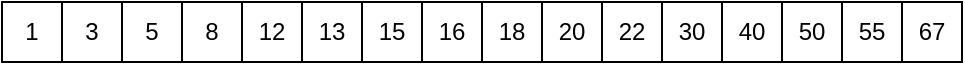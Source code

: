 <mxfile version="20.8.5" type="github">
  <diagram id="xb8P4gNRCWOiyWY3lECt" name="第 1 页">
    <mxGraphModel dx="1434" dy="1078" grid="0" gridSize="10" guides="1" tooltips="1" connect="1" arrows="1" fold="1" page="1" pageScale="1" pageWidth="827" pageHeight="1169" math="0" shadow="0">
      <root>
        <mxCell id="0" />
        <mxCell id="1" parent="0" />
        <mxCell id="TwxXEa0ajLt5vSesdO_o-12" value="1" style="whiteSpace=wrap;html=1;aspect=fixed;direction=south;" vertex="1" parent="1">
          <mxGeometry width="30" height="30" as="geometry" />
        </mxCell>
        <mxCell id="TwxXEa0ajLt5vSesdO_o-13" value="3" style="whiteSpace=wrap;html=1;aspect=fixed;direction=south;" vertex="1" parent="1">
          <mxGeometry x="30" width="30" height="30" as="geometry" />
        </mxCell>
        <mxCell id="TwxXEa0ajLt5vSesdO_o-14" value="5" style="whiteSpace=wrap;html=1;aspect=fixed;direction=south;" vertex="1" parent="1">
          <mxGeometry x="60" width="30" height="30" as="geometry" />
        </mxCell>
        <mxCell id="TwxXEa0ajLt5vSesdO_o-15" value="8" style="whiteSpace=wrap;html=1;aspect=fixed;direction=south;" vertex="1" parent="1">
          <mxGeometry x="90" width="30" height="30" as="geometry" />
        </mxCell>
        <mxCell id="TwxXEa0ajLt5vSesdO_o-16" value="12" style="whiteSpace=wrap;html=1;aspect=fixed;direction=south;" vertex="1" parent="1">
          <mxGeometry x="120" width="30" height="30" as="geometry" />
        </mxCell>
        <mxCell id="TwxXEa0ajLt5vSesdO_o-17" value="13" style="whiteSpace=wrap;html=1;aspect=fixed;direction=south;" vertex="1" parent="1">
          <mxGeometry x="150" width="30" height="30" as="geometry" />
        </mxCell>
        <mxCell id="TwxXEa0ajLt5vSesdO_o-18" value="15" style="whiteSpace=wrap;html=1;aspect=fixed;direction=south;" vertex="1" parent="1">
          <mxGeometry x="180" width="30" height="30" as="geometry" />
        </mxCell>
        <mxCell id="TwxXEa0ajLt5vSesdO_o-19" value="16" style="whiteSpace=wrap;html=1;aspect=fixed;direction=south;" vertex="1" parent="1">
          <mxGeometry x="210" width="30" height="30" as="geometry" />
        </mxCell>
        <mxCell id="TwxXEa0ajLt5vSesdO_o-20" value="18" style="whiteSpace=wrap;html=1;aspect=fixed;direction=south;" vertex="1" parent="1">
          <mxGeometry x="240" width="30" height="30" as="geometry" />
        </mxCell>
        <mxCell id="TwxXEa0ajLt5vSesdO_o-21" value="20" style="whiteSpace=wrap;html=1;aspect=fixed;direction=south;" vertex="1" parent="1">
          <mxGeometry x="270" width="30" height="30" as="geometry" />
        </mxCell>
        <mxCell id="TwxXEa0ajLt5vSesdO_o-22" value="22" style="whiteSpace=wrap;html=1;aspect=fixed;direction=south;" vertex="1" parent="1">
          <mxGeometry x="300" width="30" height="30" as="geometry" />
        </mxCell>
        <mxCell id="TwxXEa0ajLt5vSesdO_o-23" value="30" style="whiteSpace=wrap;html=1;aspect=fixed;direction=south;" vertex="1" parent="1">
          <mxGeometry x="330" width="30" height="30" as="geometry" />
        </mxCell>
        <mxCell id="TwxXEa0ajLt5vSesdO_o-24" value="40" style="whiteSpace=wrap;html=1;aspect=fixed;direction=south;" vertex="1" parent="1">
          <mxGeometry x="360" width="30" height="30" as="geometry" />
        </mxCell>
        <mxCell id="TwxXEa0ajLt5vSesdO_o-25" value="50" style="whiteSpace=wrap;html=1;aspect=fixed;direction=south;" vertex="1" parent="1">
          <mxGeometry x="390" width="30" height="30" as="geometry" />
        </mxCell>
        <mxCell id="TwxXEa0ajLt5vSesdO_o-26" value="55" style="whiteSpace=wrap;html=1;aspect=fixed;direction=south;" vertex="1" parent="1">
          <mxGeometry x="420" width="30" height="30" as="geometry" />
        </mxCell>
        <mxCell id="TwxXEa0ajLt5vSesdO_o-27" value="67" style="whiteSpace=wrap;html=1;aspect=fixed;direction=south;" vertex="1" parent="1">
          <mxGeometry x="450" width="30" height="30" as="geometry" />
        </mxCell>
      </root>
    </mxGraphModel>
  </diagram>
</mxfile>
